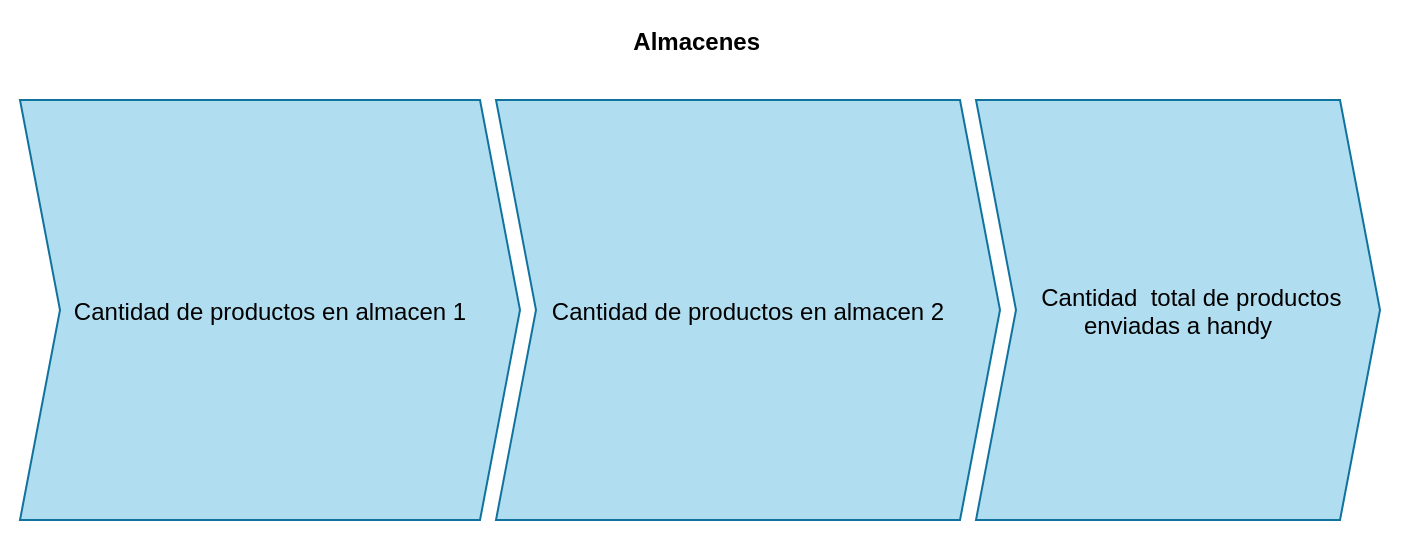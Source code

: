 <mxfile>
    <diagram id="jYjQeWcGK0wxVVsGrcF-" name="Page-1">
        <mxGraphModel dx="843" dy="591" grid="1" gridSize="10" guides="1" tooltips="1" connect="1" arrows="1" fold="1" page="1" pageScale="1" pageWidth="827" pageHeight="1169" math="0" shadow="0">
            <root>
                <mxCell id="0"/>
                <mxCell id="1" parent="0"/>
                <mxCell id="12" value="Almacenes " style="swimlane;childLayout=stackLayout;horizontal=1;fillColor=none;horizontalStack=1;resizeParent=1;resizeParentMax=0;resizeLast=0;collapsible=0;strokeColor=none;stackBorder=10;stackSpacing=-12;resizable=1;align=center;points=[];startSize=40;fontColor=#000000;" parent="1" vertex="1">
                    <mxGeometry x="54" y="130" width="700" height="270" as="geometry"/>
                </mxCell>
                <mxCell id="13" value="Cantidad de productos en almacen 1" style="shape=step;perimeter=stepPerimeter;fixedSize=1;points=[];fillColor=#b1ddf0;strokeColor=#10739e;fontColor=#000000;" parent="12" vertex="1">
                    <mxGeometry x="10" y="50" width="250" height="210" as="geometry"/>
                </mxCell>
                <mxCell id="14" value="Cantidad de productos en almacen 2" style="shape=step;perimeter=stepPerimeter;fixedSize=1;points=[];fillColor=#b1ddf0;strokeColor=#10739e;fontColor=#000000;" parent="12" vertex="1">
                    <mxGeometry x="248" y="50" width="252" height="210" as="geometry"/>
                </mxCell>
                <mxCell id="15" value="    Cantidad  total de productos&#10; enviadas a handy " style="shape=step;perimeter=stepPerimeter;fixedSize=1;points=[];fillColor=#b1ddf0;strokeColor=#10739e;fontColor=#000000;" parent="12" vertex="1">
                    <mxGeometry x="488" y="50" width="202" height="210" as="geometry"/>
                </mxCell>
            </root>
        </mxGraphModel>
    </diagram>
</mxfile>